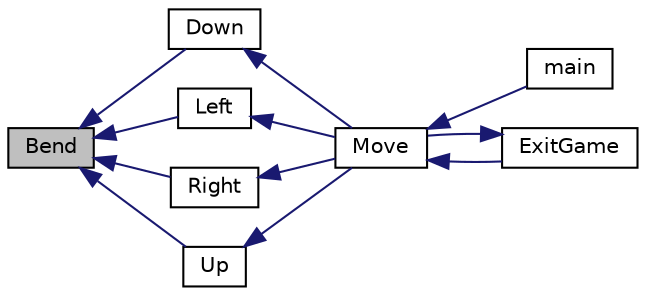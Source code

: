 digraph "Bend"
{
  edge [fontname="Helvetica",fontsize="10",labelfontname="Helvetica",labelfontsize="10"];
  node [fontname="Helvetica",fontsize="10",shape=record];
  rankdir="LR";
  Node2 [label="Bend",height=0.2,width=0.4,color="black", fillcolor="grey75", style="filled", fontcolor="black"];
  Node2 -> Node3 [dir="back",color="midnightblue",fontsize="10",style="solid",fontname="Helvetica"];
  Node3 [label="Down",height=0.2,width=0.4,color="black", fillcolor="white", style="filled",URL="$main_8c.html#a8ecb72ff0fd235afbf997e25815a13d5"];
  Node3 -> Node4 [dir="back",color="midnightblue",fontsize="10",style="solid",fontname="Helvetica"];
  Node4 [label="Move",height=0.2,width=0.4,color="black", fillcolor="white", style="filled",URL="$main_8c.html#a678e66228c0453fbbe74a605bcc27c51"];
  Node4 -> Node5 [dir="back",color="midnightblue",fontsize="10",style="solid",fontname="Helvetica"];
  Node5 [label="main",height=0.2,width=0.4,color="black", fillcolor="white", style="filled",URL="$main_8c.html#ae66f6b31b5ad750f1fe042a706a4e3d4"];
  Node4 -> Node6 [dir="back",color="midnightblue",fontsize="10",style="solid",fontname="Helvetica"];
  Node6 [label="ExitGame",height=0.2,width=0.4,color="black", fillcolor="white", style="filled",URL="$main_8c.html#a4ae4a6c601765f289ae97678bb8a4d6a"];
  Node6 -> Node4 [dir="back",color="midnightblue",fontsize="10",style="solid",fontname="Helvetica"];
  Node2 -> Node7 [dir="back",color="midnightblue",fontsize="10",style="solid",fontname="Helvetica"];
  Node7 [label="Left",height=0.2,width=0.4,color="black", fillcolor="white", style="filled",URL="$main_8c.html#ac268cc4e608aa0068c30f2e4a652b084"];
  Node7 -> Node4 [dir="back",color="midnightblue",fontsize="10",style="solid",fontname="Helvetica"];
  Node2 -> Node8 [dir="back",color="midnightblue",fontsize="10",style="solid",fontname="Helvetica"];
  Node8 [label="Right",height=0.2,width=0.4,color="black", fillcolor="white", style="filled",URL="$main_8c.html#a1b0e394cd24dadbcff32387d3036da5f"];
  Node8 -> Node4 [dir="back",color="midnightblue",fontsize="10",style="solid",fontname="Helvetica"];
  Node2 -> Node9 [dir="back",color="midnightblue",fontsize="10",style="solid",fontname="Helvetica"];
  Node9 [label="Up",height=0.2,width=0.4,color="black", fillcolor="white", style="filled",URL="$main_8c.html#aa1e4dcf406c3281b132a396a60965e0f"];
  Node9 -> Node4 [dir="back",color="midnightblue",fontsize="10",style="solid",fontname="Helvetica"];
}
